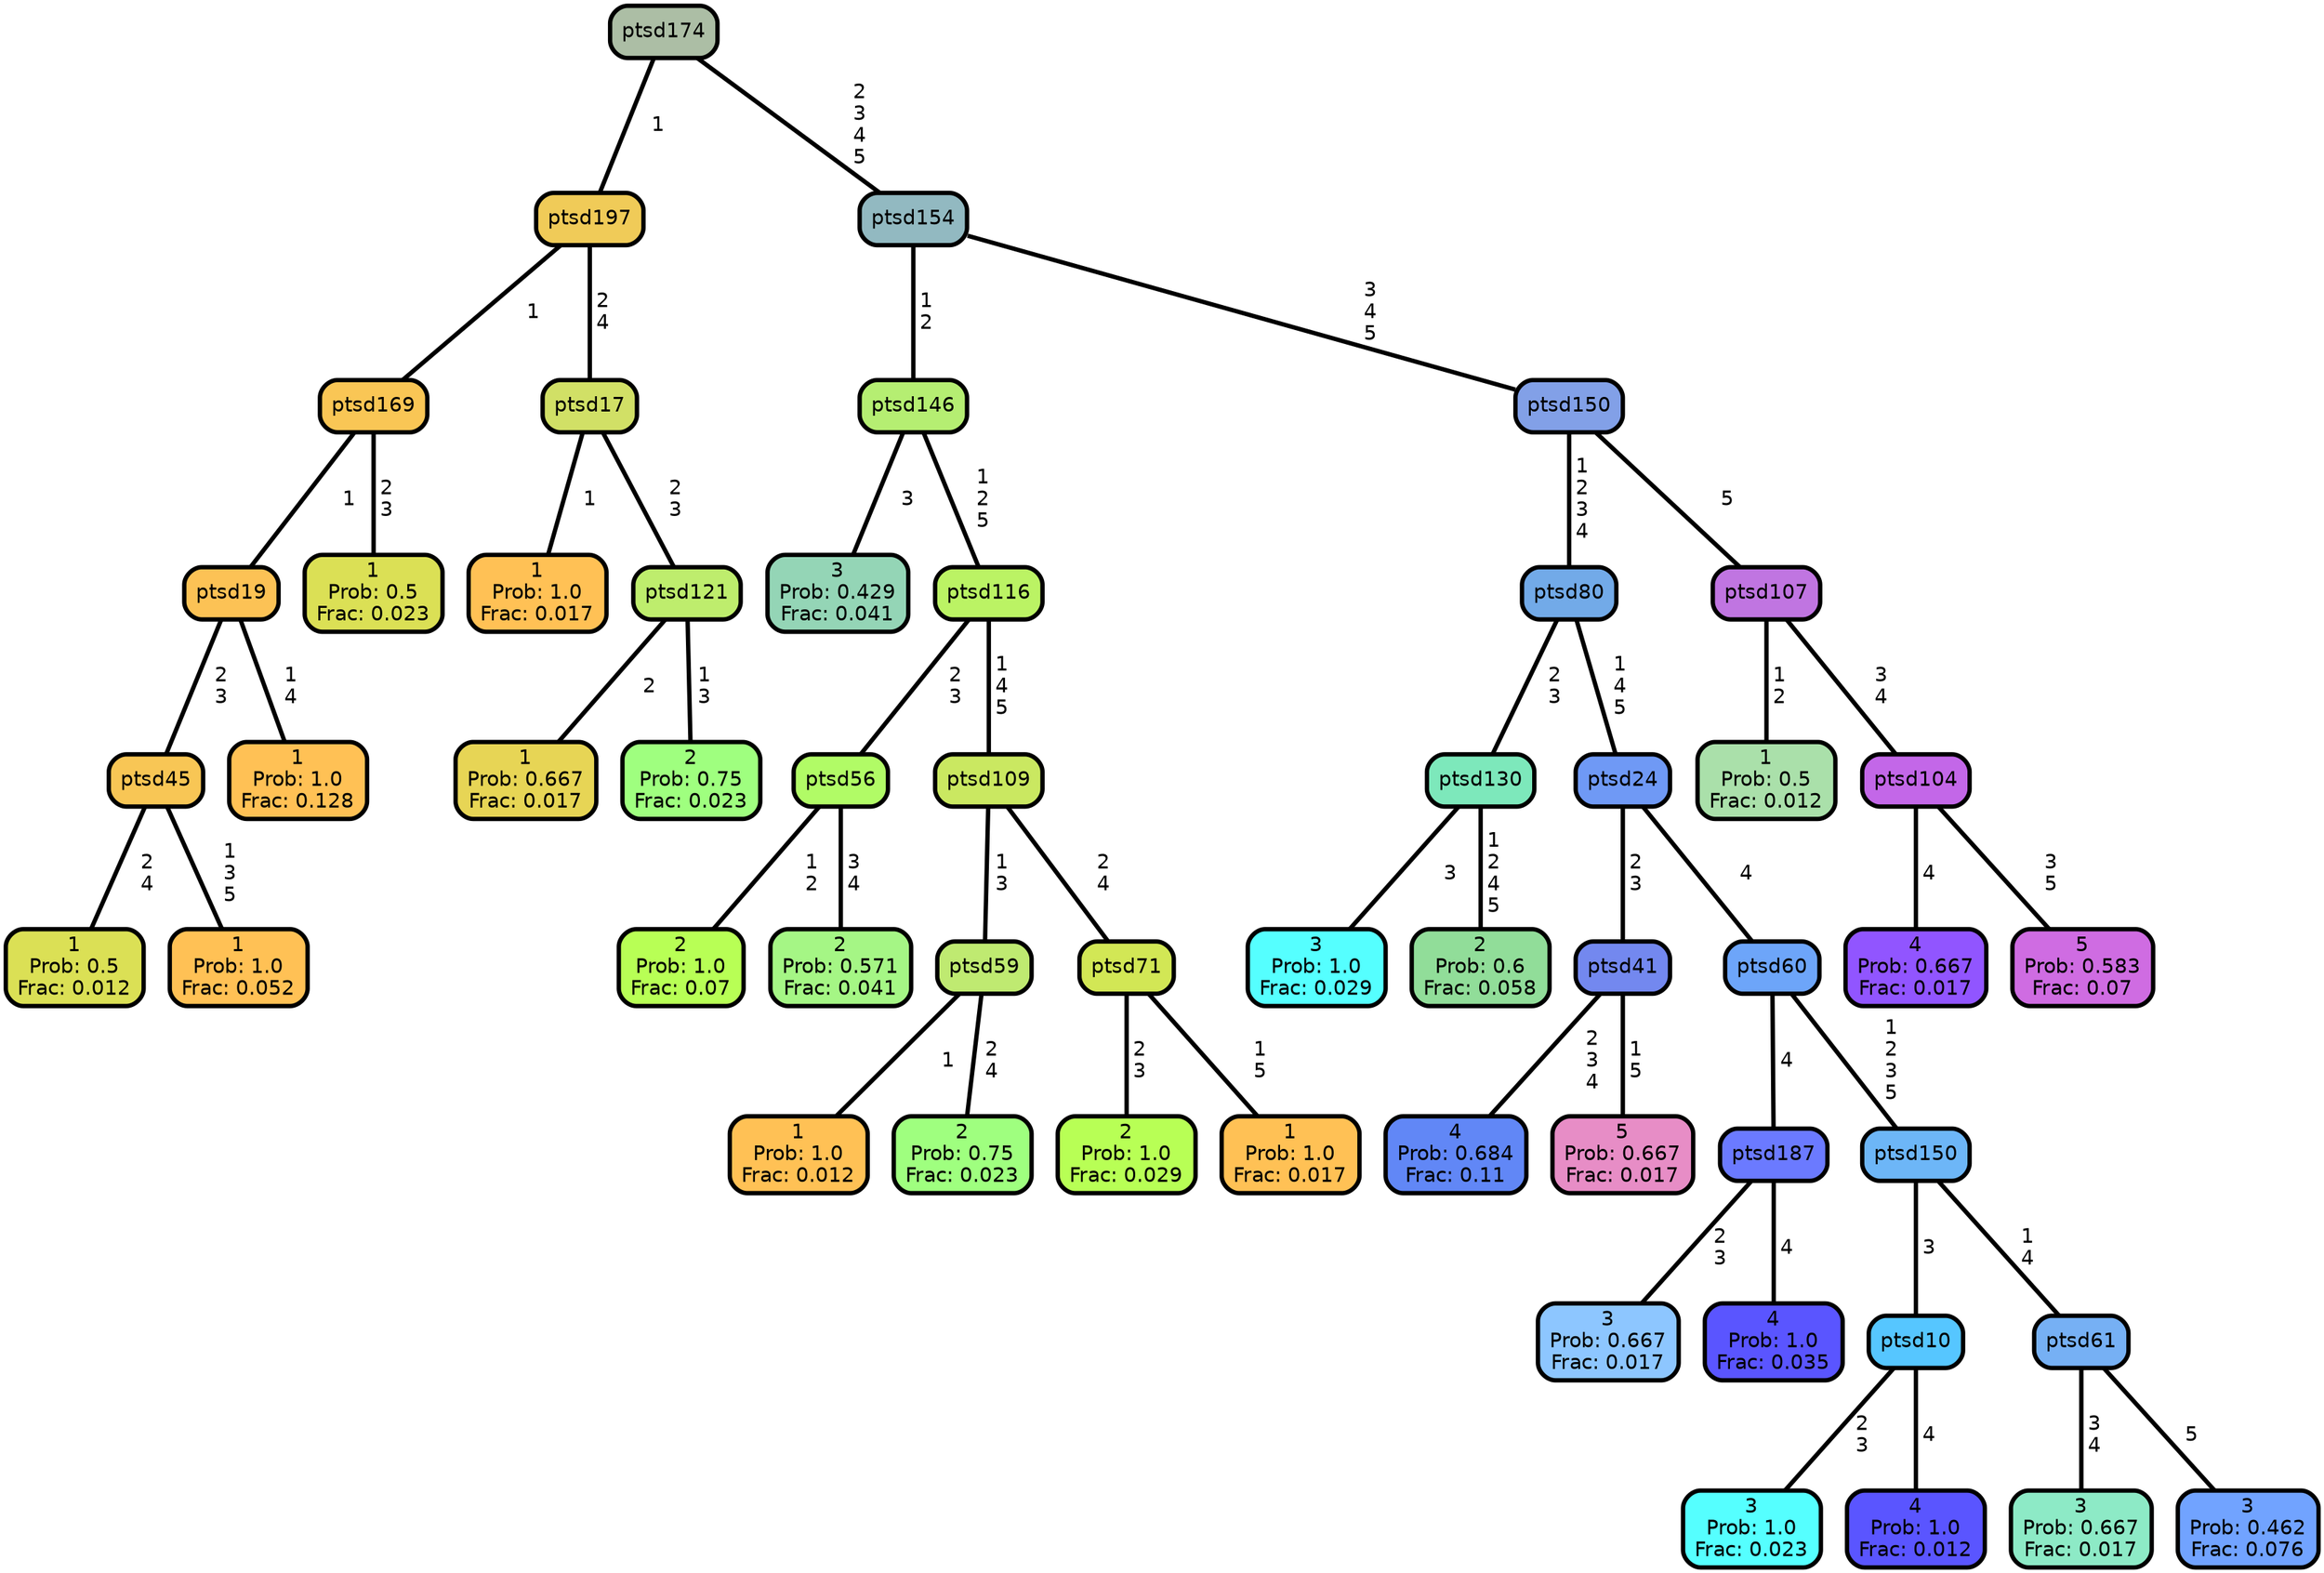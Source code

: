 graph Tree {
node [shape=box, style="filled, rounded",color="black",penwidth="3",fontcolor="black",                 fontname=helvetica] ;
graph [ranksep="0 equally", splines=straight,                 bgcolor=transparent, dpi=200] ;
edge [fontname=helvetica, color=black] ;
0 [label="1
Prob: 0.5
Frac: 0.012", fillcolor="#dbe055"] ;
1 [label="ptsd45", fillcolor="#f8c655"] ;
2 [label="1
Prob: 1.0
Frac: 0.052", fillcolor="#ffc155"] ;
3 [label="ptsd19", fillcolor="#fcc255"] ;
4 [label="1
Prob: 1.0
Frac: 0.128", fillcolor="#ffc155"] ;
5 [label="ptsd169", fillcolor="#f9c655"] ;
6 [label="1
Prob: 0.5
Frac: 0.023", fillcolor="#dbe055"] ;
7 [label="ptsd197", fillcolor="#f0cb58"] ;
8 [label="1
Prob: 1.0
Frac: 0.017", fillcolor="#ffc155"] ;
9 [label="ptsd17", fillcolor="#d1e066"] ;
10 [label="1
Prob: 0.667
Frac: 0.017", fillcolor="#e7d555"] ;
11 [label="ptsd121", fillcolor="#beed6d"] ;
12 [label="2
Prob: 0.75
Frac: 0.023", fillcolor="#9fff7f"] ;
13 [label="ptsd174", fillcolor="#acbea5"] ;
14 [label="3
Prob: 0.429
Frac: 0.041", fillcolor="#94d5b6"] ;
15 [label="ptsd146", fillcolor="#b5ee72"] ;
16 [label="2
Prob: 1.0
Frac: 0.07", fillcolor="#b8ff55"] ;
17 [label="ptsd56", fillcolor="#b1fb66"] ;
18 [label="2
Prob: 0.571
Frac: 0.041", fillcolor="#a5f685"] ;
19 [label="ptsd116", fillcolor="#bbf364"] ;
20 [label="1
Prob: 1.0
Frac: 0.012", fillcolor="#ffc155"] ;
21 [label="ptsd59", fillcolor="#bfea71"] ;
22 [label="2
Prob: 0.75
Frac: 0.023", fillcolor="#9fff7f"] ;
23 [label="ptsd109", fillcolor="#cae861"] ;
24 [label="2
Prob: 1.0
Frac: 0.029", fillcolor="#b8ff55"] ;
25 [label="ptsd71", fillcolor="#d2e755"] ;
26 [label="1
Prob: 1.0
Frac: 0.017", fillcolor="#ffc155"] ;
27 [label="ptsd154", fillcolor="#92b9c1"] ;
28 [label="3
Prob: 1.0
Frac: 0.029", fillcolor="#55ffff"] ;
29 [label="ptsd130", fillcolor="#7de8bb"] ;
30 [label="2
Prob: 0.6
Frac: 0.058", fillcolor="#91dd99"] ;
31 [label="ptsd80", fillcolor="#72aae8"] ;
32 [label="4
Prob: 0.684
Frac: 0.11", fillcolor="#6187f6"] ;
33 [label="ptsd41", fillcolor="#7388ef"] ;
34 [label="5
Prob: 0.667
Frac: 0.017", fillcolor="#e78dc6"] ;
35 [label="ptsd24", fillcolor="#6f99f5"] ;
36 [label="3
Prob: 0.667
Frac: 0.017", fillcolor="#8dc6ff"] ;
37 [label="ptsd187", fillcolor="#6b7aff"] ;
38 [label="4
Prob: 1.0
Frac: 0.035", fillcolor="#5a55ff"] ;
39 [label="ptsd60", fillcolor="#6da5f9"] ;
40 [label="3
Prob: 1.0
Frac: 0.023", fillcolor="#55ffff"] ;
41 [label="ptsd10", fillcolor="#56c6ff"] ;
42 [label="4
Prob: 1.0
Frac: 0.012", fillcolor="#5a55ff"] ;
43 [label="ptsd150", fillcolor="#6db6f7"] ;
44 [label="3
Prob: 0.667
Frac: 0.017", fillcolor="#8deac6"] ;
45 [label="ptsd61", fillcolor="#76b0f4"] ;
46 [label="3
Prob: 0.462
Frac: 0.076", fillcolor="#71a3ff"] ;
47 [label="ptsd150", fillcolor="#82a0e7"] ;
48 [label="1
Prob: 0.5
Frac: 0.012", fillcolor="#aae0aa"] ;
49 [label="ptsd107", fillcolor="#c075e1"] ;
50 [label="4
Prob: 0.667
Frac: 0.017", fillcolor="#9155ff"] ;
51 [label="ptsd104", fillcolor="#c367e8"] ;
52 [label="5
Prob: 0.583
Frac: 0.07", fillcolor="#cf6ce2"] ;
1 -- 0 [label=" 2\n 4",penwidth=3] ;
1 -- 2 [label=" 1\n 3\n 5",penwidth=3] ;
3 -- 1 [label=" 2\n 3",penwidth=3] ;
3 -- 4 [label=" 1\n 4",penwidth=3] ;
5 -- 3 [label=" 1",penwidth=3] ;
5 -- 6 [label=" 2\n 3",penwidth=3] ;
7 -- 5 [label=" 1",penwidth=3] ;
7 -- 9 [label=" 2\n 4",penwidth=3] ;
9 -- 8 [label=" 1",penwidth=3] ;
9 -- 11 [label=" 2\n 3",penwidth=3] ;
11 -- 10 [label=" 2",penwidth=3] ;
11 -- 12 [label=" 1\n 3",penwidth=3] ;
13 -- 7 [label=" 1",penwidth=3] ;
13 -- 27 [label=" 2\n 3\n 4\n 5",penwidth=3] ;
15 -- 14 [label=" 3",penwidth=3] ;
15 -- 19 [label=" 1\n 2\n 5",penwidth=3] ;
17 -- 16 [label=" 1\n 2",penwidth=3] ;
17 -- 18 [label=" 3\n 4",penwidth=3] ;
19 -- 17 [label=" 2\n 3",penwidth=3] ;
19 -- 23 [label=" 1\n 4\n 5",penwidth=3] ;
21 -- 20 [label=" 1",penwidth=3] ;
21 -- 22 [label=" 2\n 4",penwidth=3] ;
23 -- 21 [label=" 1\n 3",penwidth=3] ;
23 -- 25 [label=" 2\n 4",penwidth=3] ;
25 -- 24 [label=" 2\n 3",penwidth=3] ;
25 -- 26 [label=" 1\n 5",penwidth=3] ;
27 -- 15 [label=" 1\n 2",penwidth=3] ;
27 -- 47 [label=" 3\n 4\n 5",penwidth=3] ;
29 -- 28 [label=" 3",penwidth=3] ;
29 -- 30 [label=" 1\n 2\n 4\n 5",penwidth=3] ;
31 -- 29 [label=" 2\n 3",penwidth=3] ;
31 -- 35 [label=" 1\n 4\n 5",penwidth=3] ;
33 -- 32 [label=" 2\n 3\n 4",penwidth=3] ;
33 -- 34 [label=" 1\n 5",penwidth=3] ;
35 -- 33 [label=" 2\n 3",penwidth=3] ;
35 -- 39 [label=" 4",penwidth=3] ;
37 -- 36 [label=" 2\n 3",penwidth=3] ;
37 -- 38 [label=" 4",penwidth=3] ;
39 -- 37 [label=" 4",penwidth=3] ;
39 -- 43 [label=" 1\n 2\n 3\n 5",penwidth=3] ;
41 -- 40 [label=" 2\n 3",penwidth=3] ;
41 -- 42 [label=" 4",penwidth=3] ;
43 -- 41 [label=" 3",penwidth=3] ;
43 -- 45 [label=" 1\n 4",penwidth=3] ;
45 -- 44 [label=" 3\n 4",penwidth=3] ;
45 -- 46 [label=" 5",penwidth=3] ;
47 -- 31 [label=" 1\n 2\n 3\n 4",penwidth=3] ;
47 -- 49 [label=" 5",penwidth=3] ;
49 -- 48 [label=" 1\n 2",penwidth=3] ;
49 -- 51 [label=" 3\n 4",penwidth=3] ;
51 -- 50 [label=" 4",penwidth=3] ;
51 -- 52 [label=" 3\n 5",penwidth=3] ;
{rank = same;}}